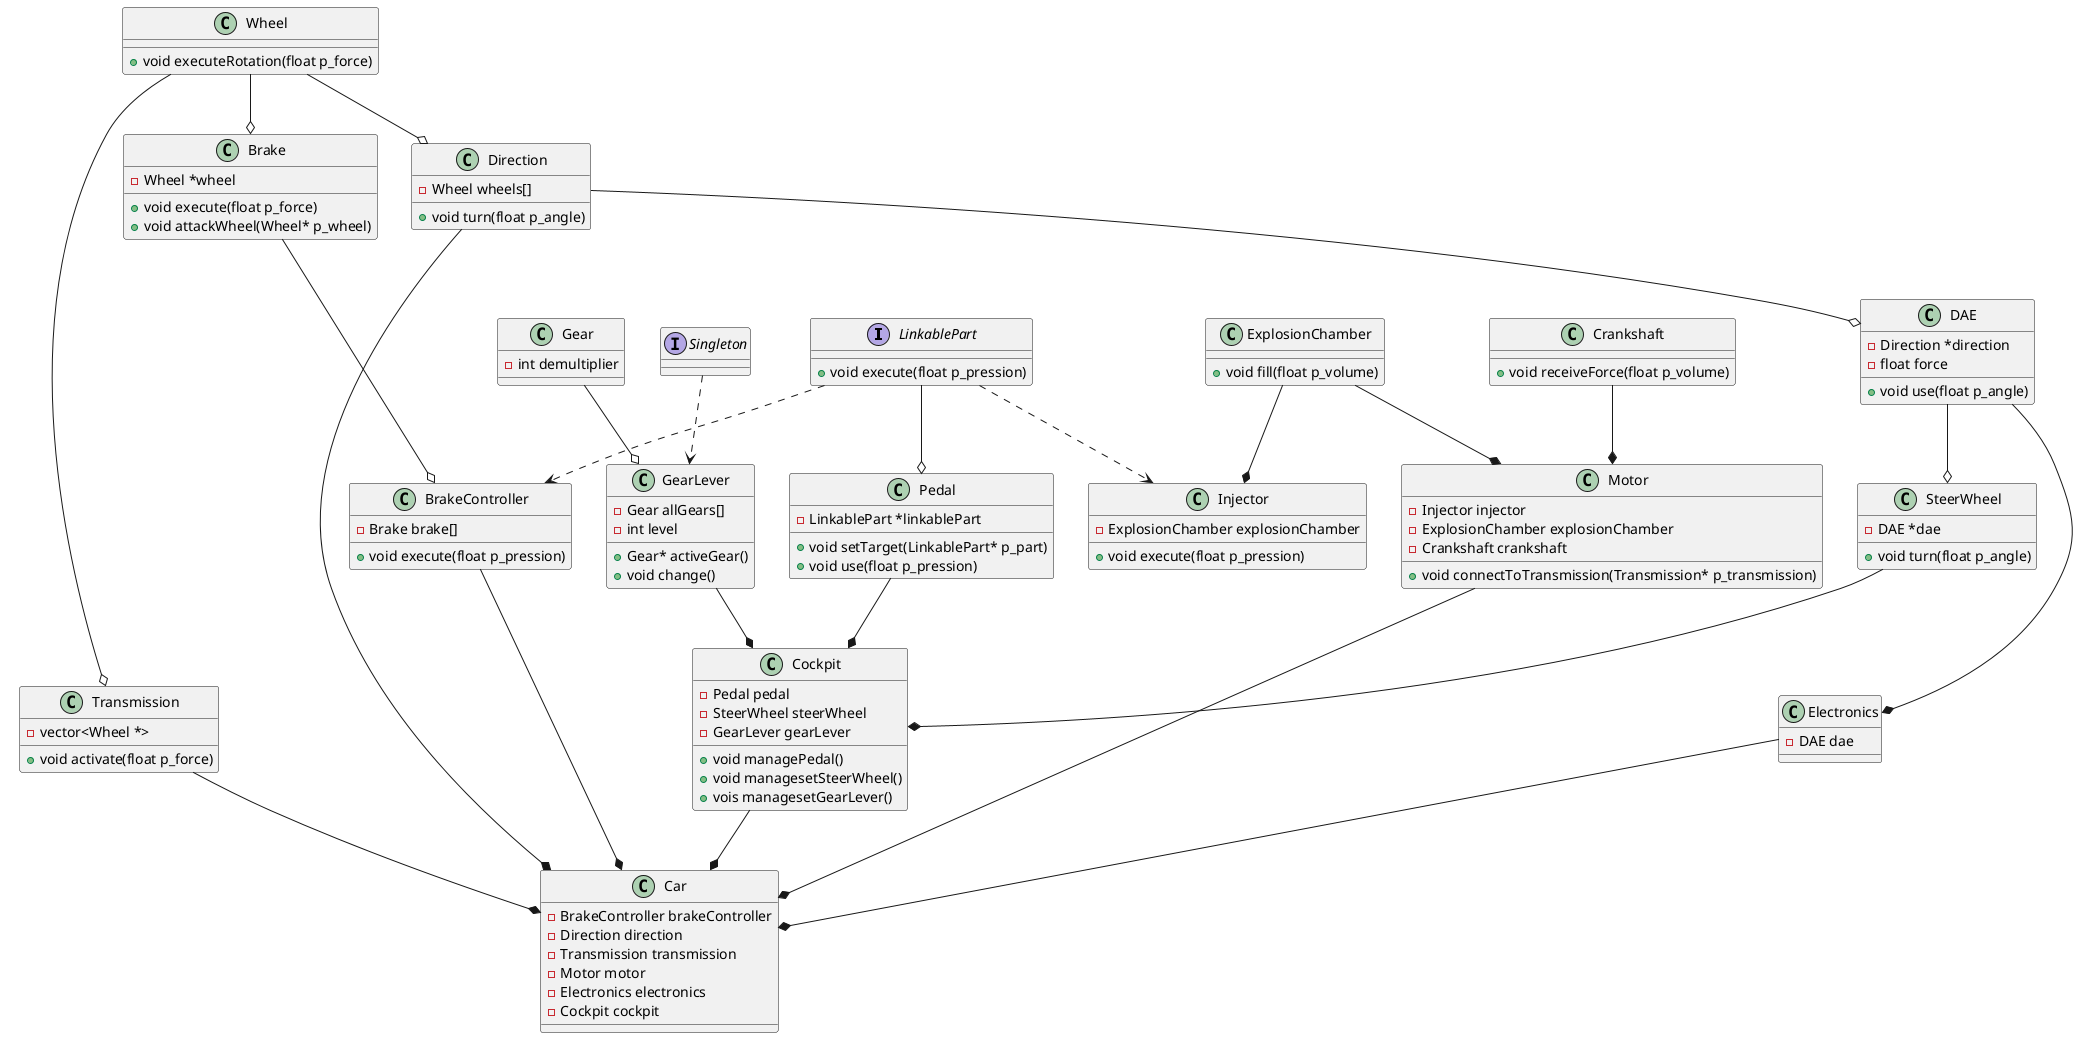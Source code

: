 @startuml
interface LinkablePart
{
+ void execute(float p_pression)
}

class Wheel
{
+ void executeRotation(float p_force)
}

class Gear
{
- int demultiplier
}

interface Singleton
{
}

Gear --o GearLever

Singleton ..> GearLever

class GearLever
{
+ Gear* activeGear()
+ void change()
- Gear allGears[]
- int level
}

class Transmission
{
+ void activate(float p_force)
- vector<Wheel *>
}

Wheel --o Transmission


class  Crankshaft
{
+ void receiveForce(float p_volume)
}

class ExplosionChamber
{
+ void fill(float p_volume)
}

class Injector
{
+ void execute(float p_pression)
- ExplosionChamber explosionChamber
}

ExplosionChamber --* Injector

LinkablePart ..> Injector

class Motor
{
+ void connectToTransmission(Transmission* p_transmission)
- Injector injector
- ExplosionChamber explosionChamber
- Crankshaft crankshaft
}

Crankshaft --* Motor
ExplosionChamber --* Motor

class Pedal 
{
+ void setTarget(LinkablePart* p_part)
+ void use(float p_pression)
- LinkablePart *linkablePart
}

LinkablePart --o Pedal

class Direction
{
+ void turn(float p_angle)
- Wheel wheels[]
}

Wheel --o Direction

class DAE
{
+ void use(float p_angle)
- Direction *direction
- float force
}

Direction --o DAE

class SteerWheel
{
+ void turn(float p_angle)
- DAE *dae
}

DAE --o SteerWheel 

class Brake 
{
+ void execute(float p_force)
+ void attackWheel(Wheel* p_wheel) 
- Wheel *wheel
}

Wheel --o Brake

class BrakeController
{
+ void execute(float p_pression)
- Brake brake[]
}

Brake --o BrakeController

LinkablePart ..> BrakeController

class Cockpit
{
+ void managePedal()
+ void managesetSteerWheel()
+ vois managesetGearLever()
- Pedal pedal
- SteerWheel steerWheel
- GearLever gearLever
}

Pedal --* Cockpit
SteerWheel --* Cockpit
GearLever --* Cockpit

class Electronics 
{
- DAE dae
}

DAE --* Electronics

class Car
{
- BrakeController brakeController
- Direction direction
- Transmission transmission
- Motor motor
- Electronics electronics
- Cockpit cockpit
}

BrakeController --* Car
Direction --* Car
Transmission --* Car
Motor --* Car
Electronics --* Car
Cockpit --* Car

@enduml
